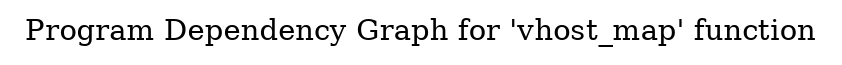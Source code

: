 digraph "Program Dependency Graph for 'vhost_map' function" {
	label="Program Dependency Graph for 'vhost_map' function";

}
